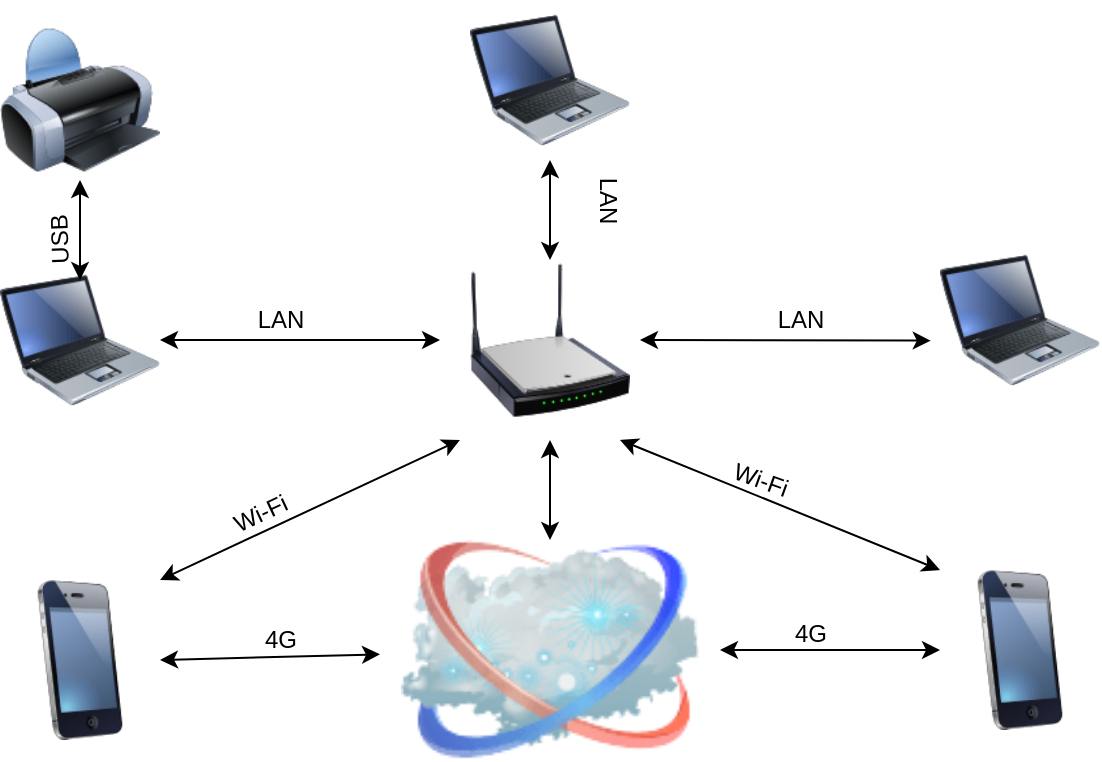 <mxfile version="15.8.9" type="github">
  <diagram id="Zv3cshKBOVhWVZyBdOej" name="Page-1">
    <mxGraphModel dx="723" dy="383" grid="1" gridSize="10" guides="1" tooltips="1" connect="1" arrows="1" fold="1" page="1" pageScale="1" pageWidth="827" pageHeight="1169" math="0" shadow="0">
      <root>
        <mxCell id="0" />
        <mxCell id="1" parent="0" />
        <mxCell id="JJ0EgIXcXqDk_hrbHA3D-6" value="" style="image;html=1;image=img/lib/clip_art/computers/Laptop_128x128.png" vertex="1" parent="1">
          <mxGeometry x="365" y="60" width="80" height="80" as="geometry" />
        </mxCell>
        <mxCell id="JJ0EgIXcXqDk_hrbHA3D-7" value="" style="image;html=1;image=img/lib/clip_art/computers/Laptop_128x128.png" vertex="1" parent="1">
          <mxGeometry x="600" y="180" width="80" height="80" as="geometry" />
        </mxCell>
        <mxCell id="JJ0EgIXcXqDk_hrbHA3D-8" value="" style="image;html=1;image=img/lib/clip_art/computers/Laptop_128x128.png" vertex="1" parent="1">
          <mxGeometry x="130" y="190" width="80" height="80" as="geometry" />
        </mxCell>
        <mxCell id="JJ0EgIXcXqDk_hrbHA3D-9" value="" style="image;html=1;image=img/lib/clip_art/computers/Printer_128x128.png" vertex="1" parent="1">
          <mxGeometry x="130" y="70" width="80" height="80" as="geometry" />
        </mxCell>
        <mxCell id="JJ0EgIXcXqDk_hrbHA3D-10" value="" style="image;html=1;image=img/lib/clip_art/networking/Wireless_Router_N_128x128.png" vertex="1" parent="1">
          <mxGeometry x="365" y="190" width="80" height="80" as="geometry" />
        </mxCell>
        <mxCell id="JJ0EgIXcXqDk_hrbHA3D-11" value="" style="image;html=1;image=img/lib/clip_art/telecommunication/iPhone_128x128.png" vertex="1" parent="1">
          <mxGeometry x="130" y="350" width="80" height="80" as="geometry" />
        </mxCell>
        <mxCell id="JJ0EgIXcXqDk_hrbHA3D-12" value="" style="image;html=1;image=img/lib/clip_art/telecommunication/iPhone_128x128.png" vertex="1" parent="1">
          <mxGeometry x="600" y="345" width="80" height="80" as="geometry" />
        </mxCell>
        <mxCell id="JJ0EgIXcXqDk_hrbHA3D-13" value="" style="image;html=1;image=img/lib/clip_art/networking/Cloud_128x128.png" vertex="1" parent="1">
          <mxGeometry x="320" y="330" width="170" height="110" as="geometry" />
        </mxCell>
        <mxCell id="JJ0EgIXcXqDk_hrbHA3D-14" value="" style="endArrow=classic;startArrow=classic;html=1;rounded=0;exitX=0.5;exitY=0;exitDx=0;exitDy=0;" edge="1" parent="1" source="JJ0EgIXcXqDk_hrbHA3D-10" target="JJ0EgIXcXqDk_hrbHA3D-6">
          <mxGeometry width="50" height="50" relative="1" as="geometry">
            <mxPoint x="430" y="280" as="sourcePoint" />
            <mxPoint x="480" y="230" as="targetPoint" />
          </mxGeometry>
        </mxCell>
        <mxCell id="JJ0EgIXcXqDk_hrbHA3D-15" value="" style="endArrow=classic;startArrow=classic;html=1;rounded=0;entryX=-0.058;entryY=0.629;entryDx=0;entryDy=0;entryPerimeter=0;" edge="1" parent="1" target="JJ0EgIXcXqDk_hrbHA3D-7">
          <mxGeometry width="50" height="50" relative="1" as="geometry">
            <mxPoint x="450" y="230" as="sourcePoint" />
            <mxPoint x="480" y="230" as="targetPoint" />
          </mxGeometry>
        </mxCell>
        <mxCell id="JJ0EgIXcXqDk_hrbHA3D-16" value="" style="endArrow=classic;startArrow=classic;html=1;rounded=0;" edge="1" parent="1" target="JJ0EgIXcXqDk_hrbHA3D-9">
          <mxGeometry width="50" height="50" relative="1" as="geometry">
            <mxPoint x="170" y="200" as="sourcePoint" />
            <mxPoint x="220" y="150" as="targetPoint" />
          </mxGeometry>
        </mxCell>
        <mxCell id="JJ0EgIXcXqDk_hrbHA3D-17" value="" style="endArrow=classic;startArrow=classic;html=1;rounded=0;exitX=1;exitY=0.5;exitDx=0;exitDy=0;" edge="1" parent="1" source="JJ0EgIXcXqDk_hrbHA3D-8">
          <mxGeometry width="50" height="50" relative="1" as="geometry">
            <mxPoint x="430" y="280" as="sourcePoint" />
            <mxPoint x="350" y="230" as="targetPoint" />
          </mxGeometry>
        </mxCell>
        <mxCell id="JJ0EgIXcXqDk_hrbHA3D-18" value="" style="endArrow=classic;startArrow=classic;html=1;rounded=0;exitX=0.5;exitY=0;exitDx=0;exitDy=0;" edge="1" parent="1" source="JJ0EgIXcXqDk_hrbHA3D-13">
          <mxGeometry width="50" height="50" relative="1" as="geometry">
            <mxPoint x="430" y="280" as="sourcePoint" />
            <mxPoint x="405" y="280" as="targetPoint" />
          </mxGeometry>
        </mxCell>
        <mxCell id="JJ0EgIXcXqDk_hrbHA3D-19" value="" style="endArrow=classic;startArrow=classic;html=1;rounded=0;exitX=1;exitY=0;exitDx=0;exitDy=0;" edge="1" parent="1" source="JJ0EgIXcXqDk_hrbHA3D-11">
          <mxGeometry width="50" height="50" relative="1" as="geometry">
            <mxPoint x="430" y="280" as="sourcePoint" />
            <mxPoint x="360" y="280" as="targetPoint" />
          </mxGeometry>
        </mxCell>
        <mxCell id="JJ0EgIXcXqDk_hrbHA3D-20" value="" style="endArrow=classic;startArrow=classic;html=1;rounded=0;entryX=0;entryY=0;entryDx=0;entryDy=0;" edge="1" parent="1" target="JJ0EgIXcXqDk_hrbHA3D-12">
          <mxGeometry width="50" height="50" relative="1" as="geometry">
            <mxPoint x="440" y="280" as="sourcePoint" />
            <mxPoint x="480" y="230" as="targetPoint" />
          </mxGeometry>
        </mxCell>
        <mxCell id="JJ0EgIXcXqDk_hrbHA3D-21" value="" style="endArrow=classic;startArrow=classic;html=1;rounded=0;exitX=1;exitY=0.5;exitDx=0;exitDy=0;" edge="1" parent="1" source="JJ0EgIXcXqDk_hrbHA3D-11" target="JJ0EgIXcXqDk_hrbHA3D-13">
          <mxGeometry width="50" height="50" relative="1" as="geometry">
            <mxPoint x="430" y="280" as="sourcePoint" />
            <mxPoint x="480" y="230" as="targetPoint" />
          </mxGeometry>
        </mxCell>
        <mxCell id="JJ0EgIXcXqDk_hrbHA3D-22" value="" style="endArrow=classic;startArrow=classic;html=1;rounded=0;exitX=1;exitY=0.5;exitDx=0;exitDy=0;entryX=0;entryY=0.5;entryDx=0;entryDy=0;" edge="1" parent="1" source="JJ0EgIXcXqDk_hrbHA3D-13" target="JJ0EgIXcXqDk_hrbHA3D-12">
          <mxGeometry width="50" height="50" relative="1" as="geometry">
            <mxPoint x="430" y="280" as="sourcePoint" />
            <mxPoint x="480" y="230" as="targetPoint" />
          </mxGeometry>
        </mxCell>
        <mxCell id="JJ0EgIXcXqDk_hrbHA3D-23" value="LAN" style="text;html=1;resizable=0;autosize=1;align=center;verticalAlign=middle;points=[];fillColor=none;strokeColor=none;rounded=0;" vertex="1" parent="1">
          <mxGeometry x="510" y="210" width="40" height="20" as="geometry" />
        </mxCell>
        <mxCell id="JJ0EgIXcXqDk_hrbHA3D-24" value="LAN" style="text;html=1;resizable=0;autosize=1;align=center;verticalAlign=middle;points=[];fillColor=none;strokeColor=none;rounded=0;" vertex="1" parent="1">
          <mxGeometry x="250" y="210" width="40" height="20" as="geometry" />
        </mxCell>
        <mxCell id="JJ0EgIXcXqDk_hrbHA3D-25" value="LAN" style="text;html=1;resizable=0;autosize=1;align=center;verticalAlign=middle;points=[];fillColor=none;strokeColor=none;rounded=0;rotation=90;" vertex="1" parent="1">
          <mxGeometry x="414" y="150" width="40" height="20" as="geometry" />
        </mxCell>
        <mxCell id="JJ0EgIXcXqDk_hrbHA3D-26" value="Wi-Fi" style="text;html=1;resizable=0;autosize=1;align=center;verticalAlign=middle;points=[];fillColor=none;strokeColor=none;rounded=0;rotation=20;" vertex="1" parent="1">
          <mxGeometry x="490" y="290" width="40" height="20" as="geometry" />
        </mxCell>
        <mxCell id="JJ0EgIXcXqDk_hrbHA3D-27" value="Wi-Fi" style="text;html=1;resizable=0;autosize=1;align=center;verticalAlign=middle;points=[];fillColor=none;strokeColor=none;rounded=0;rotation=-25;" vertex="1" parent="1">
          <mxGeometry x="240" y="307" width="40" height="20" as="geometry" />
        </mxCell>
        <mxCell id="JJ0EgIXcXqDk_hrbHA3D-28" value="4G" style="text;html=1;resizable=0;autosize=1;align=center;verticalAlign=middle;points=[];fillColor=none;strokeColor=none;rounded=0;rotation=0;" vertex="1" parent="1">
          <mxGeometry x="254.997" y="369.996" width="30" height="20" as="geometry" />
        </mxCell>
        <mxCell id="JJ0EgIXcXqDk_hrbHA3D-29" value="4G" style="text;html=1;resizable=0;autosize=1;align=center;verticalAlign=middle;points=[];fillColor=none;strokeColor=none;rounded=0;rotation=0;" vertex="1" parent="1">
          <mxGeometry x="519.997" y="366.996" width="30" height="20" as="geometry" />
        </mxCell>
        <mxCell id="JJ0EgIXcXqDk_hrbHA3D-30" value="USB" style="text;html=1;resizable=0;autosize=1;align=center;verticalAlign=middle;points=[];fillColor=none;strokeColor=none;rounded=0;rotation=-92;" vertex="1" parent="1">
          <mxGeometry x="139.997" y="169.996" width="40" height="20" as="geometry" />
        </mxCell>
      </root>
    </mxGraphModel>
  </diagram>
</mxfile>
